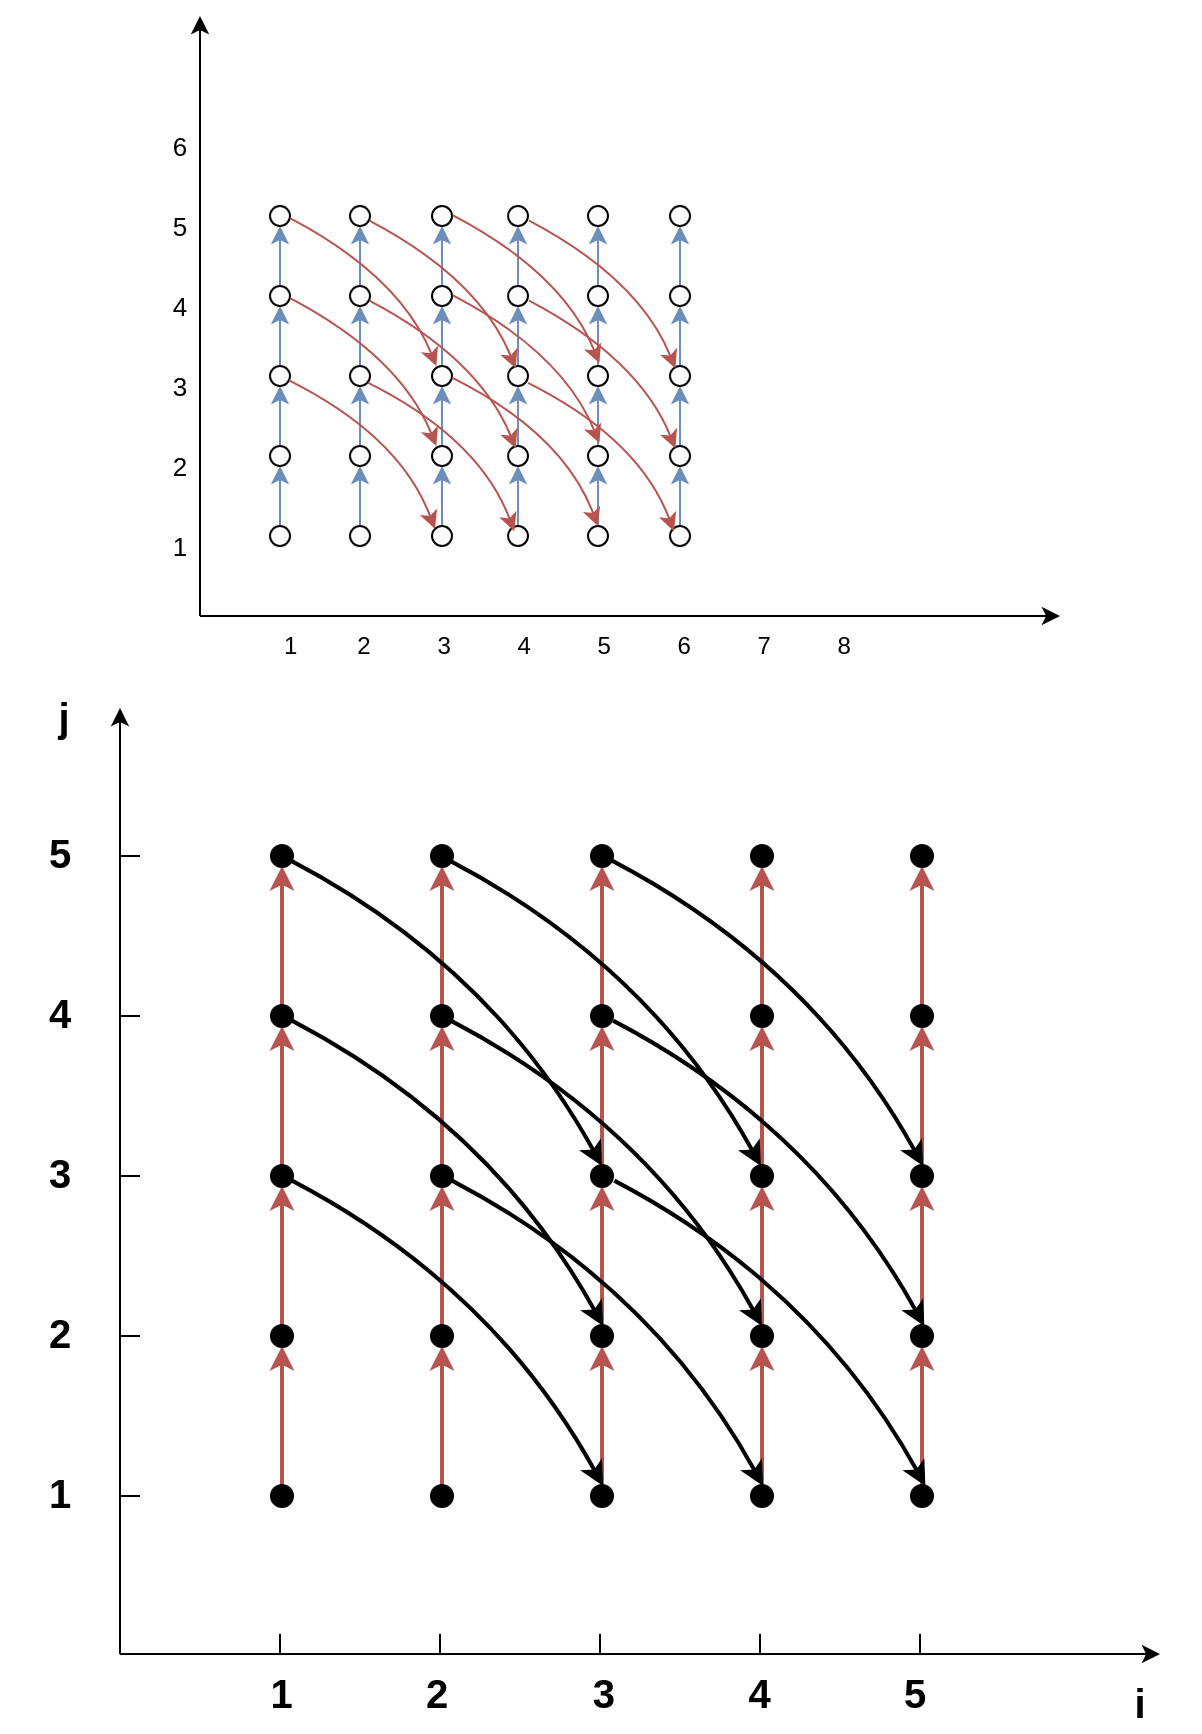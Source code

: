 <mxfile version="20.4.0" type="github">
  <diagram id="1EfTe6vMNu9yi9bhlWQg" name="Page-1">
    <mxGraphModel dx="1300" dy="291" grid="1" gridSize="10" guides="1" tooltips="1" connect="1" arrows="1" fold="1" page="1" pageScale="1" pageWidth="850" pageHeight="1100" math="0" shadow="0">
      <root>
        <mxCell id="0" />
        <mxCell id="1" parent="0" />
        <mxCell id="rq-qiGX2FJayqIBKI3bo-3" value="" style="endArrow=classic;html=1;rounded=0;" edge="1" parent="1">
          <mxGeometry width="50" height="50" relative="1" as="geometry">
            <mxPoint x="40" y="400" as="sourcePoint" />
            <mxPoint x="470" y="400" as="targetPoint" />
          </mxGeometry>
        </mxCell>
        <mxCell id="rq-qiGX2FJayqIBKI3bo-4" value="" style="endArrow=classic;html=1;rounded=0;" edge="1" parent="1">
          <mxGeometry width="50" height="50" relative="1" as="geometry">
            <mxPoint x="40" y="400" as="sourcePoint" />
            <mxPoint x="40" y="100" as="targetPoint" />
          </mxGeometry>
        </mxCell>
        <mxCell id="rq-qiGX2FJayqIBKI3bo-5" value="1&amp;nbsp; &amp;nbsp; &amp;nbsp; &amp;nbsp; &amp;nbsp;2&amp;nbsp; &amp;nbsp; &amp;nbsp; &amp;nbsp; &amp;nbsp; 3&amp;nbsp; &amp;nbsp; &amp;nbsp; &amp;nbsp; &amp;nbsp; 4&amp;nbsp; &amp;nbsp; &amp;nbsp; &amp;nbsp; &amp;nbsp; 5&amp;nbsp; &amp;nbsp; &amp;nbsp; &amp;nbsp; &amp;nbsp; 6&amp;nbsp; &amp;nbsp; &amp;nbsp; &amp;nbsp; &amp;nbsp; 7&amp;nbsp; &amp;nbsp; &amp;nbsp; &amp;nbsp; &amp;nbsp; 8" style="text;html=1;strokeColor=none;fillColor=none;align=left;verticalAlign=middle;whiteSpace=wrap;rounded=0;" vertex="1" parent="1">
          <mxGeometry x="80" y="400" width="370" height="30" as="geometry" />
        </mxCell>
        <mxCell id="rq-qiGX2FJayqIBKI3bo-7" value="1" style="text;html=1;strokeColor=none;fillColor=none;align=center;verticalAlign=middle;whiteSpace=wrap;rounded=0;fontSize=13;" vertex="1" parent="1">
          <mxGeometry y="350" width="60" height="30" as="geometry" />
        </mxCell>
        <mxCell id="rq-qiGX2FJayqIBKI3bo-8" value="2&lt;span style=&quot;color: rgba(0, 0, 0, 0); font-family: monospace; font-size: 0px; text-align: start;&quot;&gt;%3CmxGraphModel%3E%3Croot%3E%3CmxCell%20id%3D%220%22%2F%3E%3CmxCell%20id%3D%221%22%20parent%3D%220%22%2F%3E%3CmxCell%20id%3D%222%22%20value%3D%221%22%20style%3D%22text%3Bhtml%3D1%3BstrokeColor%3Dnone%3BfillColor%3Dnone%3Balign%3Dcenter%3BverticalAlign%3Dmiddle%3BwhiteSpace%3Dwrap%3Brounded%3D0%3BfontSize%3D13%3B%22%20vertex%3D%221%22%20parent%3D%221%22%3E%3CmxGeometry%20y%3D%22350%22%20width%3D%2260%22%20height%3D%2230%22%20as%3D%22geometry%22%2F%3E%3C%2FmxCell%3E%3C%2Froot%3E%3C%2FmxGraphModel%3E&lt;/span&gt;&lt;span style=&quot;color: rgba(0, 0, 0, 0); font-family: monospace; font-size: 0px; text-align: start;&quot;&gt;%3CmxGraphModel%3E%3Croot%3E%3CmxCell%20id%3D%220%22%2F%3E%3CmxCell%20id%3D%221%22%20parent%3D%220%22%2F%3E%3CmxCell%20id%3D%222%22%20value%3D%221%22%20style%3D%22text%3Bhtml%3D1%3BstrokeColor%3Dnone%3BfillColor%3Dnone%3Balign%3Dcenter%3BverticalAlign%3Dmiddle%3BwhiteSpace%3Dwrap%3Brounded%3D0%3BfontSize%3D13%3B%22%20vertex%3D%221%22%20parent%3D%221%22%3E%3CmxGeometry%20y%3D%22350%22%20width%3D%2260%22%20height%3D%2230%22%20as%3D%22geometry%22%2F%3E%3C%2FmxCell%3E%3C%2Froot%3E%3C%2FmxGraphModel%3E&lt;/span&gt;" style="text;html=1;strokeColor=none;fillColor=none;align=center;verticalAlign=middle;whiteSpace=wrap;rounded=0;fontSize=13;" vertex="1" parent="1">
          <mxGeometry y="310" width="60" height="30" as="geometry" />
        </mxCell>
        <mxCell id="rq-qiGX2FJayqIBKI3bo-9" value="3" style="text;html=1;strokeColor=none;fillColor=none;align=center;verticalAlign=middle;whiteSpace=wrap;rounded=0;fontSize=13;" vertex="1" parent="1">
          <mxGeometry y="270" width="60" height="30" as="geometry" />
        </mxCell>
        <mxCell id="rq-qiGX2FJayqIBKI3bo-10" value="4" style="text;html=1;strokeColor=none;fillColor=none;align=center;verticalAlign=middle;whiteSpace=wrap;rounded=0;fontSize=13;" vertex="1" parent="1">
          <mxGeometry y="230" width="60" height="30" as="geometry" />
        </mxCell>
        <mxCell id="rq-qiGX2FJayqIBKI3bo-11" value="5" style="text;html=1;strokeColor=none;fillColor=none;align=center;verticalAlign=middle;whiteSpace=wrap;rounded=0;fontSize=13;" vertex="1" parent="1">
          <mxGeometry y="190" width="60" height="30" as="geometry" />
        </mxCell>
        <mxCell id="rq-qiGX2FJayqIBKI3bo-13" value="6" style="text;html=1;strokeColor=none;fillColor=none;align=center;verticalAlign=middle;whiteSpace=wrap;rounded=0;fontSize=13;" vertex="1" parent="1">
          <mxGeometry y="150" width="60" height="30" as="geometry" />
        </mxCell>
        <mxCell id="rq-qiGX2FJayqIBKI3bo-68" style="edgeStyle=orthogonalEdgeStyle;curved=1;rounded=0;orthogonalLoop=1;jettySize=auto;html=1;entryX=0.5;entryY=1;entryDx=0;entryDy=0;fontSize=13;fillColor=#dae8fc;strokeColor=#6c8ebf;" edge="1" parent="1" source="rq-qiGX2FJayqIBKI3bo-14" target="rq-qiGX2FJayqIBKI3bo-18">
          <mxGeometry relative="1" as="geometry" />
        </mxCell>
        <mxCell id="rq-qiGX2FJayqIBKI3bo-14" value="" style="ellipse;whiteSpace=wrap;html=1;aspect=fixed;fontSize=13;" vertex="1" parent="1">
          <mxGeometry x="75" y="355" width="10" height="10" as="geometry" />
        </mxCell>
        <mxCell id="rq-qiGX2FJayqIBKI3bo-70" style="edgeStyle=orthogonalEdgeStyle;curved=1;rounded=0;orthogonalLoop=1;jettySize=auto;html=1;entryX=0.5;entryY=1;entryDx=0;entryDy=0;fontSize=13;fillColor=#dae8fc;strokeColor=#6c8ebf;" edge="1" parent="1" source="rq-qiGX2FJayqIBKI3bo-15" target="rq-qiGX2FJayqIBKI3bo-19">
          <mxGeometry relative="1" as="geometry" />
        </mxCell>
        <mxCell id="rq-qiGX2FJayqIBKI3bo-15" value="" style="ellipse;whiteSpace=wrap;html=1;aspect=fixed;fontSize=13;" vertex="1" parent="1">
          <mxGeometry x="115" y="355" width="10" height="10" as="geometry" />
        </mxCell>
        <mxCell id="rq-qiGX2FJayqIBKI3bo-73" style="edgeStyle=orthogonalEdgeStyle;curved=1;rounded=0;orthogonalLoop=1;jettySize=auto;html=1;entryX=0.5;entryY=1;entryDx=0;entryDy=0;fontSize=13;fillColor=#dae8fc;strokeColor=#6c8ebf;" edge="1" parent="1" source="rq-qiGX2FJayqIBKI3bo-16" target="rq-qiGX2FJayqIBKI3bo-20">
          <mxGeometry relative="1" as="geometry" />
        </mxCell>
        <mxCell id="rq-qiGX2FJayqIBKI3bo-16" value="" style="ellipse;whiteSpace=wrap;html=1;aspect=fixed;fontSize=13;" vertex="1" parent="1">
          <mxGeometry x="156" y="355" width="10" height="10" as="geometry" />
        </mxCell>
        <mxCell id="rq-qiGX2FJayqIBKI3bo-72" style="edgeStyle=orthogonalEdgeStyle;curved=1;rounded=0;orthogonalLoop=1;jettySize=auto;html=1;entryX=0.5;entryY=1;entryDx=0;entryDy=0;fontSize=13;fillColor=#dae8fc;strokeColor=#6c8ebf;" edge="1" parent="1" source="rq-qiGX2FJayqIBKI3bo-18" target="rq-qiGX2FJayqIBKI3bo-22">
          <mxGeometry relative="1" as="geometry" />
        </mxCell>
        <mxCell id="rq-qiGX2FJayqIBKI3bo-18" value="" style="ellipse;whiteSpace=wrap;html=1;aspect=fixed;fontSize=13;" vertex="1" parent="1">
          <mxGeometry x="75" y="315" width="10" height="10" as="geometry" />
        </mxCell>
        <mxCell id="rq-qiGX2FJayqIBKI3bo-71" style="edgeStyle=orthogonalEdgeStyle;curved=1;rounded=0;orthogonalLoop=1;jettySize=auto;html=1;entryX=0.5;entryY=1;entryDx=0;entryDy=0;fontSize=13;fillColor=#dae8fc;strokeColor=#6c8ebf;" edge="1" parent="1" source="rq-qiGX2FJayqIBKI3bo-19" target="rq-qiGX2FJayqIBKI3bo-23">
          <mxGeometry relative="1" as="geometry" />
        </mxCell>
        <mxCell id="rq-qiGX2FJayqIBKI3bo-19" value="" style="ellipse;whiteSpace=wrap;html=1;aspect=fixed;fontSize=13;" vertex="1" parent="1">
          <mxGeometry x="115" y="315" width="10" height="10" as="geometry" />
        </mxCell>
        <mxCell id="rq-qiGX2FJayqIBKI3bo-74" style="edgeStyle=orthogonalEdgeStyle;curved=1;rounded=0;orthogonalLoop=1;jettySize=auto;html=1;entryX=0.5;entryY=1;entryDx=0;entryDy=0;fontSize=13;fillColor=#dae8fc;strokeColor=#6c8ebf;" edge="1" parent="1" source="rq-qiGX2FJayqIBKI3bo-20" target="rq-qiGX2FJayqIBKI3bo-24">
          <mxGeometry relative="1" as="geometry" />
        </mxCell>
        <mxCell id="rq-qiGX2FJayqIBKI3bo-20" value="" style="ellipse;whiteSpace=wrap;html=1;aspect=fixed;fontSize=13;" vertex="1" parent="1">
          <mxGeometry x="156" y="315" width="10" height="10" as="geometry" />
        </mxCell>
        <mxCell id="rq-qiGX2FJayqIBKI3bo-77" style="edgeStyle=orthogonalEdgeStyle;curved=1;rounded=0;orthogonalLoop=1;jettySize=auto;html=1;entryX=0.5;entryY=1;entryDx=0;entryDy=0;fontSize=13;fillColor=#dae8fc;strokeColor=#6c8ebf;" edge="1" parent="1" source="rq-qiGX2FJayqIBKI3bo-22" target="rq-qiGX2FJayqIBKI3bo-26">
          <mxGeometry relative="1" as="geometry" />
        </mxCell>
        <mxCell id="rq-qiGX2FJayqIBKI3bo-22" value="" style="ellipse;whiteSpace=wrap;html=1;aspect=fixed;fontSize=13;" vertex="1" parent="1">
          <mxGeometry x="75" y="275" width="10" height="10" as="geometry" />
        </mxCell>
        <mxCell id="rq-qiGX2FJayqIBKI3bo-76" style="edgeStyle=orthogonalEdgeStyle;curved=1;rounded=0;orthogonalLoop=1;jettySize=auto;html=1;entryX=0.5;entryY=1;entryDx=0;entryDy=0;fontSize=13;fillColor=#dae8fc;strokeColor=#6c8ebf;" edge="1" parent="1" source="rq-qiGX2FJayqIBKI3bo-23" target="rq-qiGX2FJayqIBKI3bo-27">
          <mxGeometry relative="1" as="geometry" />
        </mxCell>
        <mxCell id="rq-qiGX2FJayqIBKI3bo-23" value="" style="ellipse;whiteSpace=wrap;html=1;aspect=fixed;fontSize=13;" vertex="1" parent="1">
          <mxGeometry x="115" y="275" width="10" height="10" as="geometry" />
        </mxCell>
        <mxCell id="rq-qiGX2FJayqIBKI3bo-75" style="edgeStyle=orthogonalEdgeStyle;curved=1;rounded=0;orthogonalLoop=1;jettySize=auto;html=1;entryX=0.5;entryY=1;entryDx=0;entryDy=0;fontSize=13;fillColor=#dae8fc;strokeColor=#6c8ebf;" edge="1" parent="1" source="rq-qiGX2FJayqIBKI3bo-24" target="rq-qiGX2FJayqIBKI3bo-28">
          <mxGeometry relative="1" as="geometry" />
        </mxCell>
        <mxCell id="rq-qiGX2FJayqIBKI3bo-24" value="" style="ellipse;whiteSpace=wrap;html=1;aspect=fixed;fontSize=13;" vertex="1" parent="1">
          <mxGeometry x="156" y="275" width="10" height="10" as="geometry" />
        </mxCell>
        <mxCell id="rq-qiGX2FJayqIBKI3bo-78" style="edgeStyle=orthogonalEdgeStyle;curved=1;rounded=0;orthogonalLoop=1;jettySize=auto;html=1;entryX=0.5;entryY=1;entryDx=0;entryDy=0;fontSize=13;fillColor=#dae8fc;strokeColor=#6c8ebf;" edge="1" parent="1" source="rq-qiGX2FJayqIBKI3bo-26" target="rq-qiGX2FJayqIBKI3bo-39">
          <mxGeometry relative="1" as="geometry" />
        </mxCell>
        <mxCell id="rq-qiGX2FJayqIBKI3bo-26" value="" style="ellipse;whiteSpace=wrap;html=1;aspect=fixed;fontSize=13;" vertex="1" parent="1">
          <mxGeometry x="75" y="235" width="10" height="10" as="geometry" />
        </mxCell>
        <mxCell id="rq-qiGX2FJayqIBKI3bo-80" style="edgeStyle=orthogonalEdgeStyle;curved=1;rounded=0;orthogonalLoop=1;jettySize=auto;html=1;entryX=0.5;entryY=1;entryDx=0;entryDy=0;fontSize=13;fillColor=#dae8fc;strokeColor=#6c8ebf;" edge="1" parent="1" source="rq-qiGX2FJayqIBKI3bo-27" target="rq-qiGX2FJayqIBKI3bo-40">
          <mxGeometry relative="1" as="geometry" />
        </mxCell>
        <mxCell id="rq-qiGX2FJayqIBKI3bo-27" value="" style="ellipse;whiteSpace=wrap;html=1;aspect=fixed;fontSize=13;" vertex="1" parent="1">
          <mxGeometry x="115" y="235" width="10" height="10" as="geometry" />
        </mxCell>
        <mxCell id="rq-qiGX2FJayqIBKI3bo-81" style="edgeStyle=orthogonalEdgeStyle;curved=1;rounded=0;orthogonalLoop=1;jettySize=auto;html=1;entryX=0.5;entryY=1;entryDx=0;entryDy=0;fontSize=13;fillColor=#dae8fc;strokeColor=#6c8ebf;" edge="1" parent="1" source="rq-qiGX2FJayqIBKI3bo-28" target="rq-qiGX2FJayqIBKI3bo-41">
          <mxGeometry relative="1" as="geometry" />
        </mxCell>
        <mxCell id="rq-qiGX2FJayqIBKI3bo-28" value="" style="ellipse;whiteSpace=wrap;html=1;aspect=fixed;fontSize=13;" vertex="1" parent="1">
          <mxGeometry x="156" y="235" width="10" height="10" as="geometry" />
        </mxCell>
        <mxCell id="rq-qiGX2FJayqIBKI3bo-39" value="" style="ellipse;whiteSpace=wrap;html=1;aspect=fixed;fontSize=13;" vertex="1" parent="1">
          <mxGeometry x="75" y="195" width="10" height="10" as="geometry" />
        </mxCell>
        <mxCell id="rq-qiGX2FJayqIBKI3bo-40" value="" style="ellipse;whiteSpace=wrap;html=1;aspect=fixed;fontSize=13;" vertex="1" parent="1">
          <mxGeometry x="115" y="195" width="10" height="10" as="geometry" />
        </mxCell>
        <mxCell id="rq-qiGX2FJayqIBKI3bo-41" value="" style="ellipse;whiteSpace=wrap;html=1;aspect=fixed;fontSize=13;" vertex="1" parent="1">
          <mxGeometry x="156" y="195" width="10" height="10" as="geometry" />
        </mxCell>
        <mxCell id="rq-qiGX2FJayqIBKI3bo-64" value="" style="curved=1;endArrow=classic;html=1;rounded=0;fontSize=13;entryX=0;entryY=0;entryDx=0;entryDy=0;fillColor=#f8cecc;strokeColor=#b85450;" edge="1" parent="1" source="rq-qiGX2FJayqIBKI3bo-22" target="rq-qiGX2FJayqIBKI3bo-16">
          <mxGeometry width="50" height="50" relative="1" as="geometry">
            <mxPoint x="85" y="330" as="sourcePoint" />
            <mxPoint x="155.711" y="280" as="targetPoint" />
            <Array as="points">
              <mxPoint x="140" y="310" />
            </Array>
          </mxGeometry>
        </mxCell>
        <mxCell id="rq-qiGX2FJayqIBKI3bo-82" style="edgeStyle=orthogonalEdgeStyle;curved=1;rounded=0;orthogonalLoop=1;jettySize=auto;html=1;entryX=0.5;entryY=1;entryDx=0;entryDy=0;fontSize=13;fillColor=#dae8fc;strokeColor=#6c8ebf;" edge="1" parent="1" source="rq-qiGX2FJayqIBKI3bo-83" target="rq-qiGX2FJayqIBKI3bo-89">
          <mxGeometry relative="1" as="geometry" />
        </mxCell>
        <mxCell id="rq-qiGX2FJayqIBKI3bo-83" value="" style="ellipse;whiteSpace=wrap;html=1;aspect=fixed;fontSize=13;" vertex="1" parent="1">
          <mxGeometry x="194" y="355" width="10" height="10" as="geometry" />
        </mxCell>
        <mxCell id="rq-qiGX2FJayqIBKI3bo-84" style="edgeStyle=orthogonalEdgeStyle;curved=1;rounded=0;orthogonalLoop=1;jettySize=auto;html=1;entryX=0.5;entryY=1;entryDx=0;entryDy=0;fontSize=13;fillColor=#dae8fc;strokeColor=#6c8ebf;" edge="1" parent="1" source="rq-qiGX2FJayqIBKI3bo-85" target="rq-qiGX2FJayqIBKI3bo-91">
          <mxGeometry relative="1" as="geometry" />
        </mxCell>
        <mxCell id="rq-qiGX2FJayqIBKI3bo-85" value="" style="ellipse;whiteSpace=wrap;html=1;aspect=fixed;fontSize=13;" vertex="1" parent="1">
          <mxGeometry x="234" y="355" width="10" height="10" as="geometry" />
        </mxCell>
        <mxCell id="rq-qiGX2FJayqIBKI3bo-86" style="edgeStyle=orthogonalEdgeStyle;curved=1;rounded=0;orthogonalLoop=1;jettySize=auto;html=1;entryX=0.5;entryY=1;entryDx=0;entryDy=0;fontSize=13;fillColor=#dae8fc;strokeColor=#6c8ebf;" edge="1" parent="1" source="rq-qiGX2FJayqIBKI3bo-87" target="rq-qiGX2FJayqIBKI3bo-93">
          <mxGeometry relative="1" as="geometry" />
        </mxCell>
        <mxCell id="rq-qiGX2FJayqIBKI3bo-87" value="" style="ellipse;whiteSpace=wrap;html=1;aspect=fixed;fontSize=13;" vertex="1" parent="1">
          <mxGeometry x="275" y="355" width="10" height="10" as="geometry" />
        </mxCell>
        <mxCell id="rq-qiGX2FJayqIBKI3bo-88" style="edgeStyle=orthogonalEdgeStyle;curved=1;rounded=0;orthogonalLoop=1;jettySize=auto;html=1;entryX=0.5;entryY=1;entryDx=0;entryDy=0;fontSize=13;fillColor=#dae8fc;strokeColor=#6c8ebf;" edge="1" parent="1" source="rq-qiGX2FJayqIBKI3bo-89" target="rq-qiGX2FJayqIBKI3bo-95">
          <mxGeometry relative="1" as="geometry" />
        </mxCell>
        <mxCell id="rq-qiGX2FJayqIBKI3bo-89" value="" style="ellipse;whiteSpace=wrap;html=1;aspect=fixed;fontSize=13;" vertex="1" parent="1">
          <mxGeometry x="194" y="315" width="10" height="10" as="geometry" />
        </mxCell>
        <mxCell id="rq-qiGX2FJayqIBKI3bo-90" style="edgeStyle=orthogonalEdgeStyle;curved=1;rounded=0;orthogonalLoop=1;jettySize=auto;html=1;entryX=0.5;entryY=1;entryDx=0;entryDy=0;fontSize=13;fillColor=#dae8fc;strokeColor=#6c8ebf;" edge="1" parent="1" source="rq-qiGX2FJayqIBKI3bo-91" target="rq-qiGX2FJayqIBKI3bo-97">
          <mxGeometry relative="1" as="geometry" />
        </mxCell>
        <mxCell id="rq-qiGX2FJayqIBKI3bo-91" value="" style="ellipse;whiteSpace=wrap;html=1;aspect=fixed;fontSize=13;" vertex="1" parent="1">
          <mxGeometry x="234" y="315" width="10" height="10" as="geometry" />
        </mxCell>
        <mxCell id="rq-qiGX2FJayqIBKI3bo-92" style="edgeStyle=orthogonalEdgeStyle;curved=1;rounded=0;orthogonalLoop=1;jettySize=auto;html=1;entryX=0.5;entryY=1;entryDx=0;entryDy=0;fontSize=13;fillColor=#dae8fc;strokeColor=#6c8ebf;" edge="1" parent="1" source="rq-qiGX2FJayqIBKI3bo-93" target="rq-qiGX2FJayqIBKI3bo-99">
          <mxGeometry relative="1" as="geometry" />
        </mxCell>
        <mxCell id="rq-qiGX2FJayqIBKI3bo-93" value="" style="ellipse;whiteSpace=wrap;html=1;aspect=fixed;fontSize=13;" vertex="1" parent="1">
          <mxGeometry x="275" y="315" width="10" height="10" as="geometry" />
        </mxCell>
        <mxCell id="rq-qiGX2FJayqIBKI3bo-94" style="edgeStyle=orthogonalEdgeStyle;curved=1;rounded=0;orthogonalLoop=1;jettySize=auto;html=1;entryX=0.5;entryY=1;entryDx=0;entryDy=0;fontSize=13;fillColor=#dae8fc;strokeColor=#6c8ebf;" edge="1" parent="1" source="rq-qiGX2FJayqIBKI3bo-95" target="rq-qiGX2FJayqIBKI3bo-101">
          <mxGeometry relative="1" as="geometry" />
        </mxCell>
        <mxCell id="rq-qiGX2FJayqIBKI3bo-95" value="" style="ellipse;whiteSpace=wrap;html=1;aspect=fixed;fontSize=13;" vertex="1" parent="1">
          <mxGeometry x="194" y="275" width="10" height="10" as="geometry" />
        </mxCell>
        <mxCell id="rq-qiGX2FJayqIBKI3bo-96" style="edgeStyle=orthogonalEdgeStyle;curved=1;rounded=0;orthogonalLoop=1;jettySize=auto;html=1;entryX=0.5;entryY=1;entryDx=0;entryDy=0;fontSize=13;fillColor=#dae8fc;strokeColor=#6c8ebf;" edge="1" parent="1" source="rq-qiGX2FJayqIBKI3bo-97" target="rq-qiGX2FJayqIBKI3bo-103">
          <mxGeometry relative="1" as="geometry" />
        </mxCell>
        <mxCell id="rq-qiGX2FJayqIBKI3bo-97" value="" style="ellipse;whiteSpace=wrap;html=1;aspect=fixed;fontSize=13;" vertex="1" parent="1">
          <mxGeometry x="234" y="275" width="10" height="10" as="geometry" />
        </mxCell>
        <mxCell id="rq-qiGX2FJayqIBKI3bo-98" style="edgeStyle=orthogonalEdgeStyle;curved=1;rounded=0;orthogonalLoop=1;jettySize=auto;html=1;entryX=0.5;entryY=1;entryDx=0;entryDy=0;fontSize=13;fillColor=#dae8fc;strokeColor=#6c8ebf;" edge="1" parent="1" source="rq-qiGX2FJayqIBKI3bo-99" target="rq-qiGX2FJayqIBKI3bo-105">
          <mxGeometry relative="1" as="geometry" />
        </mxCell>
        <mxCell id="rq-qiGX2FJayqIBKI3bo-99" value="" style="ellipse;whiteSpace=wrap;html=1;aspect=fixed;fontSize=13;" vertex="1" parent="1">
          <mxGeometry x="275" y="275" width="10" height="10" as="geometry" />
        </mxCell>
        <mxCell id="rq-qiGX2FJayqIBKI3bo-100" style="edgeStyle=orthogonalEdgeStyle;curved=1;rounded=0;orthogonalLoop=1;jettySize=auto;html=1;entryX=0.5;entryY=1;entryDx=0;entryDy=0;fontSize=13;fillColor=#dae8fc;strokeColor=#6c8ebf;" edge="1" parent="1" source="rq-qiGX2FJayqIBKI3bo-101" target="rq-qiGX2FJayqIBKI3bo-106">
          <mxGeometry relative="1" as="geometry" />
        </mxCell>
        <mxCell id="rq-qiGX2FJayqIBKI3bo-101" value="" style="ellipse;whiteSpace=wrap;html=1;aspect=fixed;fontSize=13;" vertex="1" parent="1">
          <mxGeometry x="194" y="235" width="10" height="10" as="geometry" />
        </mxCell>
        <mxCell id="rq-qiGX2FJayqIBKI3bo-102" style="edgeStyle=orthogonalEdgeStyle;curved=1;rounded=0;orthogonalLoop=1;jettySize=auto;html=1;entryX=0.5;entryY=1;entryDx=0;entryDy=0;fontSize=13;fillColor=#dae8fc;strokeColor=#6c8ebf;" edge="1" parent="1" source="rq-qiGX2FJayqIBKI3bo-103" target="rq-qiGX2FJayqIBKI3bo-107">
          <mxGeometry relative="1" as="geometry" />
        </mxCell>
        <mxCell id="rq-qiGX2FJayqIBKI3bo-103" value="" style="ellipse;whiteSpace=wrap;html=1;aspect=fixed;fontSize=13;" vertex="1" parent="1">
          <mxGeometry x="234" y="235" width="10" height="10" as="geometry" />
        </mxCell>
        <mxCell id="rq-qiGX2FJayqIBKI3bo-104" style="edgeStyle=orthogonalEdgeStyle;curved=1;rounded=0;orthogonalLoop=1;jettySize=auto;html=1;entryX=0.5;entryY=1;entryDx=0;entryDy=0;fontSize=13;fillColor=#dae8fc;strokeColor=#6c8ebf;" edge="1" parent="1" source="rq-qiGX2FJayqIBKI3bo-105" target="rq-qiGX2FJayqIBKI3bo-108">
          <mxGeometry relative="1" as="geometry" />
        </mxCell>
        <mxCell id="rq-qiGX2FJayqIBKI3bo-105" value="" style="ellipse;whiteSpace=wrap;html=1;aspect=fixed;fontSize=13;" vertex="1" parent="1">
          <mxGeometry x="275" y="235" width="10" height="10" as="geometry" />
        </mxCell>
        <mxCell id="rq-qiGX2FJayqIBKI3bo-106" value="" style="ellipse;whiteSpace=wrap;html=1;aspect=fixed;fontSize=13;" vertex="1" parent="1">
          <mxGeometry x="194" y="195" width="10" height="10" as="geometry" />
        </mxCell>
        <mxCell id="rq-qiGX2FJayqIBKI3bo-107" value="" style="ellipse;whiteSpace=wrap;html=1;aspect=fixed;fontSize=13;" vertex="1" parent="1">
          <mxGeometry x="234" y="195" width="10" height="10" as="geometry" />
        </mxCell>
        <mxCell id="rq-qiGX2FJayqIBKI3bo-108" value="" style="ellipse;whiteSpace=wrap;html=1;aspect=fixed;fontSize=13;" vertex="1" parent="1">
          <mxGeometry x="275" y="195" width="10" height="10" as="geometry" />
        </mxCell>
        <mxCell id="rq-qiGX2FJayqIBKI3bo-113" value="" style="curved=1;endArrow=classic;html=1;rounded=0;fontSize=13;entryX=0;entryY=0;entryDx=0;entryDy=0;fillColor=#f8cecc;strokeColor=#b85450;" edge="1" parent="1">
          <mxGeometry width="50" height="50" relative="1" as="geometry">
            <mxPoint x="84.997" y="241.112" as="sourcePoint" />
            <mxPoint x="158.174" y="315.004" as="targetPoint" />
            <Array as="points">
              <mxPoint x="140" y="270" />
            </Array>
          </mxGeometry>
        </mxCell>
        <mxCell id="rq-qiGX2FJayqIBKI3bo-114" value="" style="curved=1;endArrow=classic;html=1;rounded=0;fontSize=13;entryX=0;entryY=0;entryDx=0;entryDy=0;fillColor=#f8cecc;strokeColor=#b85450;" edge="1" parent="1">
          <mxGeometry width="50" height="50" relative="1" as="geometry">
            <mxPoint x="84.997" y="201.112" as="sourcePoint" />
            <mxPoint x="158.174" y="275.004" as="targetPoint" />
            <Array as="points">
              <mxPoint x="140" y="230" />
            </Array>
          </mxGeometry>
        </mxCell>
        <mxCell id="rq-qiGX2FJayqIBKI3bo-125" value="" style="curved=1;endArrow=classic;html=1;rounded=0;fontSize=13;entryX=0;entryY=0;entryDx=0;entryDy=0;fillColor=#f8cecc;strokeColor=#b85450;" edge="1" parent="1">
          <mxGeometry width="50" height="50" relative="1" as="geometry">
            <mxPoint x="124.152" y="283.446" as="sourcePoint" />
            <mxPoint x="197.144" y="357.674" as="targetPoint" />
            <Array as="points">
              <mxPoint x="179.68" y="311.21" />
            </Array>
          </mxGeometry>
        </mxCell>
        <mxCell id="rq-qiGX2FJayqIBKI3bo-126" value="" style="curved=1;endArrow=classic;html=1;rounded=0;fontSize=13;entryX=0;entryY=0;entryDx=0;entryDy=0;fillColor=#f8cecc;strokeColor=#b85450;" edge="1" parent="1">
          <mxGeometry width="50" height="50" relative="1" as="geometry">
            <mxPoint x="124.677" y="242.322" as="sourcePoint" />
            <mxPoint x="197.854" y="316.214" as="targetPoint" />
            <Array as="points">
              <mxPoint x="179.68" y="271.21" />
            </Array>
          </mxGeometry>
        </mxCell>
        <mxCell id="rq-qiGX2FJayqIBKI3bo-127" value="" style="curved=1;endArrow=classic;html=1;rounded=0;fontSize=13;entryX=0;entryY=0;entryDx=0;entryDy=0;fillColor=#f8cecc;strokeColor=#b85450;" edge="1" parent="1">
          <mxGeometry width="50" height="50" relative="1" as="geometry">
            <mxPoint x="124.677" y="202.322" as="sourcePoint" />
            <mxPoint x="197.854" y="276.214" as="targetPoint" />
            <Array as="points">
              <mxPoint x="179.68" y="231.21" />
            </Array>
          </mxGeometry>
        </mxCell>
        <mxCell id="rq-qiGX2FJayqIBKI3bo-128" value="" style="curved=1;endArrow=classic;html=1;rounded=0;fontSize=13;entryX=0;entryY=0;entryDx=0;entryDy=0;fillColor=#f8cecc;strokeColor=#b85450;" edge="1" parent="1">
          <mxGeometry width="50" height="50" relative="1" as="geometry">
            <mxPoint x="166.002" y="280.776" as="sourcePoint" />
            <mxPoint x="238.994" y="355.004" as="targetPoint" />
            <Array as="points">
              <mxPoint x="221.53" y="308.54" />
            </Array>
          </mxGeometry>
        </mxCell>
        <mxCell id="rq-qiGX2FJayqIBKI3bo-129" value="" style="curved=1;endArrow=classic;html=1;rounded=0;fontSize=13;entryX=0;entryY=0;entryDx=0;entryDy=0;fillColor=#f8cecc;strokeColor=#b85450;" edge="1" parent="1">
          <mxGeometry width="50" height="50" relative="1" as="geometry">
            <mxPoint x="166.527" y="239.652" as="sourcePoint" />
            <mxPoint x="239.704" y="313.544" as="targetPoint" />
            <Array as="points">
              <mxPoint x="221.53" y="268.54" />
            </Array>
          </mxGeometry>
        </mxCell>
        <mxCell id="rq-qiGX2FJayqIBKI3bo-130" value="" style="curved=1;endArrow=classic;html=1;rounded=0;fontSize=13;entryX=0;entryY=0;entryDx=0;entryDy=0;fillColor=#f8cecc;strokeColor=#b85450;" edge="1" parent="1">
          <mxGeometry width="50" height="50" relative="1" as="geometry">
            <mxPoint x="166.527" y="199.652" as="sourcePoint" />
            <mxPoint x="239.704" y="273.544" as="targetPoint" />
            <Array as="points">
              <mxPoint x="221.53" y="228.54" />
            </Array>
          </mxGeometry>
        </mxCell>
        <mxCell id="rq-qiGX2FJayqIBKI3bo-131" value="" style="curved=1;endArrow=classic;html=1;rounded=0;fontSize=13;entryX=0;entryY=0;entryDx=0;entryDy=0;fillColor=#f8cecc;strokeColor=#b85450;" edge="1" parent="1">
          <mxGeometry width="50" height="50" relative="1" as="geometry">
            <mxPoint x="204.002" y="283.446" as="sourcePoint" />
            <mxPoint x="276.994" y="357.674" as="targetPoint" />
            <Array as="points">
              <mxPoint x="259.53" y="311.21" />
            </Array>
          </mxGeometry>
        </mxCell>
        <mxCell id="rq-qiGX2FJayqIBKI3bo-132" value="" style="curved=1;endArrow=classic;html=1;rounded=0;fontSize=13;entryX=0;entryY=0;entryDx=0;entryDy=0;fillColor=#f8cecc;strokeColor=#b85450;" edge="1" parent="1">
          <mxGeometry width="50" height="50" relative="1" as="geometry">
            <mxPoint x="204.527" y="242.322" as="sourcePoint" />
            <mxPoint x="277.704" y="316.214" as="targetPoint" />
            <Array as="points">
              <mxPoint x="259.53" y="271.21" />
            </Array>
          </mxGeometry>
        </mxCell>
        <mxCell id="rq-qiGX2FJayqIBKI3bo-133" value="" style="curved=1;endArrow=classic;html=1;rounded=0;fontSize=13;entryX=0;entryY=0;entryDx=0;entryDy=0;fillColor=#f8cecc;strokeColor=#b85450;" edge="1" parent="1">
          <mxGeometry width="50" height="50" relative="1" as="geometry">
            <mxPoint x="204.527" y="202.322" as="sourcePoint" />
            <mxPoint x="277.704" y="276.214" as="targetPoint" />
            <Array as="points">
              <mxPoint x="259.53" y="231.21" />
            </Array>
          </mxGeometry>
        </mxCell>
        <mxCell id="rq-qiGX2FJayqIBKI3bo-134" style="edgeStyle=orthogonalEdgeStyle;curved=1;rounded=0;orthogonalLoop=1;jettySize=auto;html=1;entryX=0.5;entryY=1;entryDx=0;entryDy=0;fontSize=13;fillColor=#f8cecc;strokeColor=#b85450;strokeWidth=2;" edge="1" parent="1" source="rq-qiGX2FJayqIBKI3bo-135" target="rq-qiGX2FJayqIBKI3bo-141">
          <mxGeometry relative="1" as="geometry" />
        </mxCell>
        <mxCell id="rq-qiGX2FJayqIBKI3bo-135" value="" style="ellipse;whiteSpace=wrap;html=1;aspect=fixed;fontSize=13;fillColor=#000000;strokeWidth=2;" vertex="1" parent="1">
          <mxGeometry x="76" y="835" width="10" height="10" as="geometry" />
        </mxCell>
        <mxCell id="rq-qiGX2FJayqIBKI3bo-140" style="edgeStyle=orthogonalEdgeStyle;curved=1;rounded=0;orthogonalLoop=1;jettySize=auto;html=1;entryX=0.5;entryY=1;entryDx=0;entryDy=0;fontSize=13;fillColor=#f8cecc;strokeColor=#b85450;strokeWidth=2;" edge="1" parent="1" source="rq-qiGX2FJayqIBKI3bo-141" target="rq-qiGX2FJayqIBKI3bo-147">
          <mxGeometry relative="1" as="geometry" />
        </mxCell>
        <mxCell id="rq-qiGX2FJayqIBKI3bo-141" value="" style="ellipse;whiteSpace=wrap;html=1;aspect=fixed;fontSize=13;fillColor=#000000;strokeWidth=2;" vertex="1" parent="1">
          <mxGeometry x="76" y="755" width="10" height="10" as="geometry" />
        </mxCell>
        <mxCell id="rq-qiGX2FJayqIBKI3bo-146" style="edgeStyle=orthogonalEdgeStyle;curved=1;rounded=0;orthogonalLoop=1;jettySize=auto;html=1;entryX=0.5;entryY=1;entryDx=0;entryDy=0;fontSize=13;fillColor=#f8cecc;strokeColor=#b85450;strokeWidth=2;" edge="1" parent="1" source="rq-qiGX2FJayqIBKI3bo-147" target="rq-qiGX2FJayqIBKI3bo-153">
          <mxGeometry relative="1" as="geometry" />
        </mxCell>
        <mxCell id="rq-qiGX2FJayqIBKI3bo-147" value="" style="ellipse;whiteSpace=wrap;html=1;aspect=fixed;fontSize=13;fillColor=#000000;strokeWidth=2;" vertex="1" parent="1">
          <mxGeometry x="76" y="675" width="10" height="10" as="geometry" />
        </mxCell>
        <mxCell id="rq-qiGX2FJayqIBKI3bo-152" style="edgeStyle=orthogonalEdgeStyle;curved=1;rounded=0;orthogonalLoop=1;jettySize=auto;html=1;entryX=0.5;entryY=1;entryDx=0;entryDy=0;fontSize=13;fillColor=#f8cecc;strokeColor=#b85450;strokeWidth=2;" edge="1" parent="1" source="rq-qiGX2FJayqIBKI3bo-153" target="rq-qiGX2FJayqIBKI3bo-158">
          <mxGeometry relative="1" as="geometry" />
        </mxCell>
        <mxCell id="rq-qiGX2FJayqIBKI3bo-153" value="" style="ellipse;whiteSpace=wrap;html=1;aspect=fixed;fontSize=13;fillColor=#000000;strokeWidth=2;" vertex="1" parent="1">
          <mxGeometry x="76" y="595" width="10" height="10" as="geometry" />
        </mxCell>
        <mxCell id="rq-qiGX2FJayqIBKI3bo-158" value="" style="ellipse;whiteSpace=wrap;html=1;aspect=fixed;fontSize=13;fillColor=#000000;strokeWidth=2;" vertex="1" parent="1">
          <mxGeometry x="76" y="515" width="10" height="10" as="geometry" />
        </mxCell>
        <mxCell id="rq-qiGX2FJayqIBKI3bo-209" style="edgeStyle=orthogonalEdgeStyle;curved=1;rounded=0;orthogonalLoop=1;jettySize=auto;html=1;entryX=0.5;entryY=1;entryDx=0;entryDy=0;fontSize=13;fillColor=#f8cecc;strokeColor=#b85450;strokeWidth=2;" edge="1" parent="1" source="rq-qiGX2FJayqIBKI3bo-210" target="rq-qiGX2FJayqIBKI3bo-212">
          <mxGeometry relative="1" as="geometry" />
        </mxCell>
        <mxCell id="rq-qiGX2FJayqIBKI3bo-210" value="" style="ellipse;whiteSpace=wrap;html=1;aspect=fixed;fontSize=13;fillColor=#000000;strokeWidth=2;" vertex="1" parent="1">
          <mxGeometry x="156" y="835" width="10" height="10" as="geometry" />
        </mxCell>
        <mxCell id="rq-qiGX2FJayqIBKI3bo-211" style="edgeStyle=orthogonalEdgeStyle;curved=1;rounded=0;orthogonalLoop=1;jettySize=auto;html=1;entryX=0.5;entryY=1;entryDx=0;entryDy=0;fontSize=13;fillColor=#f8cecc;strokeColor=#b85450;strokeWidth=2;" edge="1" parent="1" source="rq-qiGX2FJayqIBKI3bo-212" target="rq-qiGX2FJayqIBKI3bo-214">
          <mxGeometry relative="1" as="geometry" />
        </mxCell>
        <mxCell id="rq-qiGX2FJayqIBKI3bo-212" value="" style="ellipse;whiteSpace=wrap;html=1;aspect=fixed;fontSize=13;fillColor=#000000;strokeWidth=2;" vertex="1" parent="1">
          <mxGeometry x="156" y="755" width="10" height="10" as="geometry" />
        </mxCell>
        <mxCell id="rq-qiGX2FJayqIBKI3bo-213" style="edgeStyle=orthogonalEdgeStyle;curved=1;rounded=0;orthogonalLoop=1;jettySize=auto;html=1;entryX=0.5;entryY=1;entryDx=0;entryDy=0;fontSize=13;fillColor=#f8cecc;strokeColor=#b85450;strokeWidth=2;" edge="1" parent="1" source="rq-qiGX2FJayqIBKI3bo-214" target="rq-qiGX2FJayqIBKI3bo-216">
          <mxGeometry relative="1" as="geometry" />
        </mxCell>
        <mxCell id="rq-qiGX2FJayqIBKI3bo-214" value="" style="ellipse;whiteSpace=wrap;html=1;aspect=fixed;fontSize=13;fillColor=#000000;strokeWidth=2;" vertex="1" parent="1">
          <mxGeometry x="156" y="675" width="10" height="10" as="geometry" />
        </mxCell>
        <mxCell id="rq-qiGX2FJayqIBKI3bo-215" style="edgeStyle=orthogonalEdgeStyle;curved=1;rounded=0;orthogonalLoop=1;jettySize=auto;html=1;entryX=0.5;entryY=1;entryDx=0;entryDy=0;fontSize=13;fillColor=#f8cecc;strokeColor=#b85450;strokeWidth=2;" edge="1" parent="1" source="rq-qiGX2FJayqIBKI3bo-216" target="rq-qiGX2FJayqIBKI3bo-217">
          <mxGeometry relative="1" as="geometry" />
        </mxCell>
        <mxCell id="rq-qiGX2FJayqIBKI3bo-216" value="" style="ellipse;whiteSpace=wrap;html=1;aspect=fixed;fontSize=13;fillColor=#000000;strokeWidth=2;" vertex="1" parent="1">
          <mxGeometry x="156" y="595" width="10" height="10" as="geometry" />
        </mxCell>
        <mxCell id="rq-qiGX2FJayqIBKI3bo-217" value="" style="ellipse;whiteSpace=wrap;html=1;aspect=fixed;fontSize=13;fillColor=#000000;strokeWidth=2;" vertex="1" parent="1">
          <mxGeometry x="156" y="515" width="10" height="10" as="geometry" />
        </mxCell>
        <mxCell id="rq-qiGX2FJayqIBKI3bo-218" style="edgeStyle=orthogonalEdgeStyle;curved=1;rounded=0;orthogonalLoop=1;jettySize=auto;html=1;entryX=0.5;entryY=1;entryDx=0;entryDy=0;fontSize=13;fillColor=#f8cecc;strokeColor=#b85450;strokeWidth=2;" edge="1" parent="1" source="rq-qiGX2FJayqIBKI3bo-219" target="rq-qiGX2FJayqIBKI3bo-221">
          <mxGeometry relative="1" as="geometry" />
        </mxCell>
        <mxCell id="rq-qiGX2FJayqIBKI3bo-219" value="" style="ellipse;whiteSpace=wrap;html=1;aspect=fixed;fontSize=13;fillColor=#000000;strokeWidth=2;" vertex="1" parent="1">
          <mxGeometry x="236" y="835" width="10" height="10" as="geometry" />
        </mxCell>
        <mxCell id="rq-qiGX2FJayqIBKI3bo-220" style="edgeStyle=orthogonalEdgeStyle;curved=1;rounded=0;orthogonalLoop=1;jettySize=auto;html=1;entryX=0.5;entryY=1;entryDx=0;entryDy=0;fontSize=13;fillColor=#f8cecc;strokeColor=#b85450;strokeWidth=2;" edge="1" parent="1" source="rq-qiGX2FJayqIBKI3bo-221" target="rq-qiGX2FJayqIBKI3bo-223">
          <mxGeometry relative="1" as="geometry" />
        </mxCell>
        <mxCell id="rq-qiGX2FJayqIBKI3bo-221" value="" style="ellipse;whiteSpace=wrap;html=1;aspect=fixed;fontSize=13;fillColor=#000000;strokeWidth=2;" vertex="1" parent="1">
          <mxGeometry x="236" y="755" width="10" height="10" as="geometry" />
        </mxCell>
        <mxCell id="rq-qiGX2FJayqIBKI3bo-222" style="edgeStyle=orthogonalEdgeStyle;curved=1;rounded=0;orthogonalLoop=1;jettySize=auto;html=1;entryX=0.5;entryY=1;entryDx=0;entryDy=0;fontSize=13;fillColor=#f8cecc;strokeColor=#b85450;strokeWidth=2;" edge="1" parent="1" source="rq-qiGX2FJayqIBKI3bo-223" target="rq-qiGX2FJayqIBKI3bo-225">
          <mxGeometry relative="1" as="geometry" />
        </mxCell>
        <mxCell id="rq-qiGX2FJayqIBKI3bo-223" value="" style="ellipse;whiteSpace=wrap;html=1;aspect=fixed;fontSize=13;fillColor=#000000;strokeWidth=2;" vertex="1" parent="1">
          <mxGeometry x="236" y="675" width="10" height="10" as="geometry" />
        </mxCell>
        <mxCell id="rq-qiGX2FJayqIBKI3bo-224" style="edgeStyle=orthogonalEdgeStyle;curved=1;rounded=0;orthogonalLoop=1;jettySize=auto;html=1;entryX=0.5;entryY=1;entryDx=0;entryDy=0;fontSize=13;fillColor=#f8cecc;strokeColor=#b85450;strokeWidth=2;" edge="1" parent="1" source="rq-qiGX2FJayqIBKI3bo-225" target="rq-qiGX2FJayqIBKI3bo-226">
          <mxGeometry relative="1" as="geometry" />
        </mxCell>
        <mxCell id="rq-qiGX2FJayqIBKI3bo-225" value="" style="ellipse;whiteSpace=wrap;html=1;aspect=fixed;fontSize=13;fillColor=#000000;strokeWidth=2;" vertex="1" parent="1">
          <mxGeometry x="236" y="595" width="10" height="10" as="geometry" />
        </mxCell>
        <mxCell id="rq-qiGX2FJayqIBKI3bo-226" value="" style="ellipse;whiteSpace=wrap;html=1;aspect=fixed;fontSize=13;fillColor=#000000;strokeWidth=2;" vertex="1" parent="1">
          <mxGeometry x="236" y="515" width="10" height="10" as="geometry" />
        </mxCell>
        <mxCell id="rq-qiGX2FJayqIBKI3bo-227" style="edgeStyle=orthogonalEdgeStyle;curved=1;rounded=0;orthogonalLoop=1;jettySize=auto;html=1;entryX=0.5;entryY=1;entryDx=0;entryDy=0;fontSize=13;fillColor=#f8cecc;strokeColor=#b85450;strokeWidth=2;" edge="1" parent="1" source="rq-qiGX2FJayqIBKI3bo-228" target="rq-qiGX2FJayqIBKI3bo-230">
          <mxGeometry relative="1" as="geometry" />
        </mxCell>
        <mxCell id="rq-qiGX2FJayqIBKI3bo-228" value="" style="ellipse;whiteSpace=wrap;html=1;aspect=fixed;fontSize=13;fillColor=#000000;strokeWidth=2;" vertex="1" parent="1">
          <mxGeometry x="316" y="835" width="10" height="10" as="geometry" />
        </mxCell>
        <mxCell id="rq-qiGX2FJayqIBKI3bo-229" style="edgeStyle=orthogonalEdgeStyle;curved=1;rounded=0;orthogonalLoop=1;jettySize=auto;html=1;entryX=0.5;entryY=1;entryDx=0;entryDy=0;fontSize=13;fillColor=#f8cecc;strokeColor=#b85450;strokeWidth=2;" edge="1" parent="1" source="rq-qiGX2FJayqIBKI3bo-230" target="rq-qiGX2FJayqIBKI3bo-232">
          <mxGeometry relative="1" as="geometry" />
        </mxCell>
        <mxCell id="rq-qiGX2FJayqIBKI3bo-230" value="" style="ellipse;whiteSpace=wrap;html=1;aspect=fixed;fontSize=13;fillColor=#000000;strokeWidth=2;" vertex="1" parent="1">
          <mxGeometry x="316" y="755" width="10" height="10" as="geometry" />
        </mxCell>
        <mxCell id="rq-qiGX2FJayqIBKI3bo-231" style="edgeStyle=orthogonalEdgeStyle;curved=1;rounded=0;orthogonalLoop=1;jettySize=auto;html=1;entryX=0.5;entryY=1;entryDx=0;entryDy=0;fontSize=13;fillColor=#f8cecc;strokeColor=#b85450;strokeWidth=2;" edge="1" parent="1" source="rq-qiGX2FJayqIBKI3bo-232" target="rq-qiGX2FJayqIBKI3bo-234">
          <mxGeometry relative="1" as="geometry" />
        </mxCell>
        <mxCell id="rq-qiGX2FJayqIBKI3bo-232" value="" style="ellipse;whiteSpace=wrap;html=1;aspect=fixed;fontSize=13;fillColor=#000000;strokeWidth=2;" vertex="1" parent="1">
          <mxGeometry x="316" y="675" width="10" height="10" as="geometry" />
        </mxCell>
        <mxCell id="rq-qiGX2FJayqIBKI3bo-233" style="edgeStyle=orthogonalEdgeStyle;curved=1;rounded=0;orthogonalLoop=1;jettySize=auto;html=1;entryX=0.5;entryY=1;entryDx=0;entryDy=0;fontSize=13;fillColor=#f8cecc;strokeColor=#b85450;strokeWidth=2;" edge="1" parent="1" source="rq-qiGX2FJayqIBKI3bo-234" target="rq-qiGX2FJayqIBKI3bo-235">
          <mxGeometry relative="1" as="geometry" />
        </mxCell>
        <mxCell id="rq-qiGX2FJayqIBKI3bo-234" value="" style="ellipse;whiteSpace=wrap;html=1;aspect=fixed;fontSize=13;fillColor=#000000;strokeWidth=2;" vertex="1" parent="1">
          <mxGeometry x="316" y="595" width="10" height="10" as="geometry" />
        </mxCell>
        <mxCell id="rq-qiGX2FJayqIBKI3bo-235" value="" style="ellipse;whiteSpace=wrap;html=1;aspect=fixed;fontSize=13;fillColor=#000000;strokeWidth=2;" vertex="1" parent="1">
          <mxGeometry x="316" y="515" width="10" height="10" as="geometry" />
        </mxCell>
        <mxCell id="rq-qiGX2FJayqIBKI3bo-272" style="edgeStyle=orthogonalEdgeStyle;curved=1;rounded=0;orthogonalLoop=1;jettySize=auto;html=1;entryX=0.5;entryY=1;entryDx=0;entryDy=0;fontSize=13;fillColor=#f8cecc;strokeColor=#b85450;strokeWidth=2;" edge="1" parent="1" source="rq-qiGX2FJayqIBKI3bo-273" target="rq-qiGX2FJayqIBKI3bo-275">
          <mxGeometry relative="1" as="geometry" />
        </mxCell>
        <mxCell id="rq-qiGX2FJayqIBKI3bo-273" value="" style="ellipse;whiteSpace=wrap;html=1;aspect=fixed;fontSize=13;fillColor=#000000;strokeWidth=2;" vertex="1" parent="1">
          <mxGeometry x="396" y="835" width="10" height="10" as="geometry" />
        </mxCell>
        <mxCell id="rq-qiGX2FJayqIBKI3bo-274" style="edgeStyle=orthogonalEdgeStyle;curved=1;rounded=0;orthogonalLoop=1;jettySize=auto;html=1;entryX=0.5;entryY=1;entryDx=0;entryDy=0;fontSize=13;fillColor=#f8cecc;strokeColor=#b85450;strokeWidth=2;" edge="1" parent="1" source="rq-qiGX2FJayqIBKI3bo-275" target="rq-qiGX2FJayqIBKI3bo-277">
          <mxGeometry relative="1" as="geometry" />
        </mxCell>
        <mxCell id="rq-qiGX2FJayqIBKI3bo-275" value="" style="ellipse;whiteSpace=wrap;html=1;aspect=fixed;fontSize=13;fillColor=#000000;strokeWidth=2;" vertex="1" parent="1">
          <mxGeometry x="396" y="755" width="10" height="10" as="geometry" />
        </mxCell>
        <mxCell id="rq-qiGX2FJayqIBKI3bo-276" style="edgeStyle=orthogonalEdgeStyle;curved=1;rounded=0;orthogonalLoop=1;jettySize=auto;html=1;entryX=0.5;entryY=1;entryDx=0;entryDy=0;fontSize=13;fillColor=#f8cecc;strokeColor=#b85450;strokeWidth=2;" edge="1" parent="1" source="rq-qiGX2FJayqIBKI3bo-277" target="rq-qiGX2FJayqIBKI3bo-279">
          <mxGeometry relative="1" as="geometry" />
        </mxCell>
        <mxCell id="rq-qiGX2FJayqIBKI3bo-277" value="" style="ellipse;whiteSpace=wrap;html=1;aspect=fixed;fontSize=13;fillColor=#000000;strokeWidth=2;" vertex="1" parent="1">
          <mxGeometry x="396" y="675" width="10" height="10" as="geometry" />
        </mxCell>
        <mxCell id="rq-qiGX2FJayqIBKI3bo-278" style="edgeStyle=orthogonalEdgeStyle;curved=1;rounded=0;orthogonalLoop=1;jettySize=auto;html=1;entryX=0.5;entryY=1;entryDx=0;entryDy=0;fontSize=13;fillColor=#f8cecc;strokeColor=#b85450;strokeWidth=2;" edge="1" parent="1" source="rq-qiGX2FJayqIBKI3bo-279" target="rq-qiGX2FJayqIBKI3bo-280">
          <mxGeometry relative="1" as="geometry" />
        </mxCell>
        <mxCell id="rq-qiGX2FJayqIBKI3bo-279" value="" style="ellipse;whiteSpace=wrap;html=1;aspect=fixed;fontSize=13;fillColor=#000000;strokeWidth=2;" vertex="1" parent="1">
          <mxGeometry x="396" y="595" width="10" height="10" as="geometry" />
        </mxCell>
        <mxCell id="rq-qiGX2FJayqIBKI3bo-280" value="" style="ellipse;whiteSpace=wrap;html=1;aspect=fixed;fontSize=13;fillColor=#000000;strokeWidth=2;" vertex="1" parent="1">
          <mxGeometry x="396" y="515" width="10" height="10" as="geometry" />
        </mxCell>
        <mxCell id="rq-qiGX2FJayqIBKI3bo-295" value="" style="curved=1;endArrow=classic;html=1;rounded=0;strokeColor=#000000;fontSize=13;entryX=0.5;entryY=0;entryDx=0;entryDy=0;strokeWidth=2;" edge="1" parent="1" source="rq-qiGX2FJayqIBKI3bo-158" target="rq-qiGX2FJayqIBKI3bo-223">
          <mxGeometry width="50" height="50" relative="1" as="geometry">
            <mxPoint x="86" y="570" as="sourcePoint" />
            <mxPoint x="156.711" y="520" as="targetPoint" />
            <Array as="points">
              <mxPoint x="186" y="575" />
            </Array>
          </mxGeometry>
        </mxCell>
        <mxCell id="rq-qiGX2FJayqIBKI3bo-297" value="" style="curved=1;endArrow=classic;html=1;rounded=0;strokeColor=#000000;fontSize=13;entryX=0.5;entryY=0;entryDx=0;entryDy=0;strokeWidth=2;" edge="1" parent="1">
          <mxGeometry width="50" height="50" relative="1" as="geometry">
            <mxPoint x="85.998" y="602.322" as="sourcePoint" />
            <mxPoint x="241.57" y="755.0" as="targetPoint" />
            <Array as="points">
              <mxPoint x="186.57" y="655" />
            </Array>
          </mxGeometry>
        </mxCell>
        <mxCell id="rq-qiGX2FJayqIBKI3bo-298" value="" style="curved=1;endArrow=classic;html=1;rounded=0;strokeColor=#000000;fontSize=13;entryX=0.5;entryY=0;entryDx=0;entryDy=0;strokeWidth=2;" edge="1" parent="1">
          <mxGeometry width="50" height="50" relative="1" as="geometry">
            <mxPoint x="85.998" y="682.322" as="sourcePoint" />
            <mxPoint x="241.57" y="835.0" as="targetPoint" />
            <Array as="points">
              <mxPoint x="186.57" y="735" />
            </Array>
          </mxGeometry>
        </mxCell>
        <mxCell id="rq-qiGX2FJayqIBKI3bo-299" value="" style="curved=1;endArrow=classic;html=1;rounded=0;strokeColor=#000000;fontSize=13;entryX=0.5;entryY=0;entryDx=0;entryDy=0;strokeWidth=2;" edge="1" parent="1">
          <mxGeometry width="50" height="50" relative="1" as="geometry">
            <mxPoint x="164.858" y="522.322" as="sourcePoint" />
            <mxPoint x="320.43" y="675.0" as="targetPoint" />
            <Array as="points">
              <mxPoint x="265.43" y="575" />
            </Array>
          </mxGeometry>
        </mxCell>
        <mxCell id="rq-qiGX2FJayqIBKI3bo-300" value="" style="curved=1;endArrow=classic;html=1;rounded=0;strokeColor=#000000;fontSize=13;entryX=0.5;entryY=0;entryDx=0;entryDy=0;strokeWidth=2;" edge="1" parent="1">
          <mxGeometry width="50" height="50" relative="1" as="geometry">
            <mxPoint x="165.428" y="602.322" as="sourcePoint" />
            <mxPoint x="321.0" y="755" as="targetPoint" />
            <Array as="points">
              <mxPoint x="266" y="655" />
            </Array>
          </mxGeometry>
        </mxCell>
        <mxCell id="rq-qiGX2FJayqIBKI3bo-301" value="" style="curved=1;endArrow=classic;html=1;rounded=0;strokeColor=#000000;fontSize=13;entryX=0.5;entryY=0;entryDx=0;entryDy=0;strokeWidth=2;" edge="1" parent="1">
          <mxGeometry width="50" height="50" relative="1" as="geometry">
            <mxPoint x="165.998" y="682.322" as="sourcePoint" />
            <mxPoint x="321.57" y="835" as="targetPoint" />
            <Array as="points">
              <mxPoint x="266.57" y="735" />
            </Array>
          </mxGeometry>
        </mxCell>
        <mxCell id="rq-qiGX2FJayqIBKI3bo-302" value="" style="curved=1;endArrow=classic;html=1;rounded=0;strokeColor=#000000;fontSize=13;entryX=0.5;entryY=0;entryDx=0;entryDy=0;strokeWidth=2;" edge="1" parent="1">
          <mxGeometry width="50" height="50" relative="1" as="geometry">
            <mxPoint x="245.998" y="522.322" as="sourcePoint" />
            <mxPoint x="401.57" y="675.0" as="targetPoint" />
            <Array as="points">
              <mxPoint x="346.57" y="575" />
            </Array>
          </mxGeometry>
        </mxCell>
        <mxCell id="rq-qiGX2FJayqIBKI3bo-303" value="" style="curved=1;endArrow=classic;html=1;rounded=0;strokeColor=#000000;fontSize=13;entryX=0.5;entryY=0;entryDx=0;entryDy=0;strokeWidth=2;" edge="1" parent="1">
          <mxGeometry width="50" height="50" relative="1" as="geometry">
            <mxPoint x="246.568" y="602.322" as="sourcePoint" />
            <mxPoint x="402.14" y="755" as="targetPoint" />
            <Array as="points">
              <mxPoint x="347.14" y="655" />
            </Array>
          </mxGeometry>
        </mxCell>
        <mxCell id="rq-qiGX2FJayqIBKI3bo-304" value="" style="curved=1;endArrow=classic;html=1;rounded=0;strokeColor=#000000;fontSize=13;entryX=0.5;entryY=0;entryDx=0;entryDy=0;strokeWidth=2;" edge="1" parent="1">
          <mxGeometry width="50" height="50" relative="1" as="geometry">
            <mxPoint x="247.138" y="682.322" as="sourcePoint" />
            <mxPoint x="402.71" y="835" as="targetPoint" />
            <Array as="points">
              <mxPoint x="347.71" y="735" />
            </Array>
          </mxGeometry>
        </mxCell>
        <mxCell id="rq-qiGX2FJayqIBKI3bo-305" value="" style="endArrow=classic;html=1;rounded=0;strokeColor=#000000;fontSize=13;curved=1;" edge="1" parent="1">
          <mxGeometry width="50" height="50" relative="1" as="geometry">
            <mxPoint y="919" as="sourcePoint" />
            <mxPoint y="446" as="targetPoint" />
          </mxGeometry>
        </mxCell>
        <mxCell id="rq-qiGX2FJayqIBKI3bo-306" value="" style="endArrow=classic;html=1;rounded=0;strokeColor=#000000;fontSize=13;curved=1;" edge="1" parent="1">
          <mxGeometry width="50" height="50" relative="1" as="geometry">
            <mxPoint y="919" as="sourcePoint" />
            <mxPoint x="520" y="919" as="targetPoint" />
          </mxGeometry>
        </mxCell>
        <mxCell id="rq-qiGX2FJayqIBKI3bo-307" value="&amp;nbsp; &amp;nbsp; 1&amp;nbsp; &amp;nbsp; &amp;nbsp; &amp;nbsp; &amp;nbsp; &amp;nbsp; 2&amp;nbsp; &amp;nbsp; &amp;nbsp; &amp;nbsp; &amp;nbsp; &amp;nbsp; &amp;nbsp;3&amp;nbsp; &amp;nbsp; &amp;nbsp; &amp;nbsp; &amp;nbsp; &amp;nbsp; 4&amp;nbsp; &amp;nbsp; &amp;nbsp; &amp;nbsp; &amp;nbsp; &amp;nbsp; 5" style="text;html=1;strokeColor=none;fillColor=none;align=left;verticalAlign=middle;whiteSpace=wrap;rounded=0;strokeWidth=2;fontSize=20;fontStyle=1" vertex="1" parent="1">
          <mxGeometry x="51" y="923" width="408" height="30" as="geometry" />
        </mxCell>
        <mxCell id="rq-qiGX2FJayqIBKI3bo-308" value="&lt;b&gt;i&lt;/b&gt;" style="text;html=1;strokeColor=none;fillColor=none;align=center;verticalAlign=middle;whiteSpace=wrap;rounded=0;strokeWidth=2;fontSize=20;" vertex="1" parent="1">
          <mxGeometry x="480" y="928" width="60" height="30" as="geometry" />
        </mxCell>
        <mxCell id="rq-qiGX2FJayqIBKI3bo-309" value="&lt;b&gt;1&lt;/b&gt;" style="text;html=1;strokeColor=none;fillColor=none;align=center;verticalAlign=middle;whiteSpace=wrap;rounded=0;strokeWidth=2;fontSize=20;" vertex="1" parent="1">
          <mxGeometry x="-60" y="823" width="60" height="30" as="geometry" />
        </mxCell>
        <mxCell id="rq-qiGX2FJayqIBKI3bo-310" value="&lt;b&gt;2&lt;/b&gt;" style="text;html=1;strokeColor=none;fillColor=none;align=center;verticalAlign=middle;whiteSpace=wrap;rounded=0;strokeWidth=2;fontSize=20;" vertex="1" parent="1">
          <mxGeometry x="-60" y="743" width="60" height="30" as="geometry" />
        </mxCell>
        <mxCell id="rq-qiGX2FJayqIBKI3bo-311" value="&lt;b&gt;3&lt;/b&gt;&lt;span style=&quot;color: rgba(0, 0, 0, 0); font-family: monospace; font-size: 0px; text-align: start;&quot;&gt;%3CmxGraphModel%3E%3Croot%3E%3CmxCell%20id%3D%220%22%2F%3E%3CmxCell%20id%3D%221%22%20parent%3D%220%22%2F%3E%3CmxCell%20id%3D%222%22%20value%3D%22%26lt%3Bb%26gt%3B2%26lt%3B%2Fb%26gt%3B%22%20style%3D%22text%3Bhtml%3D1%3BstrokeColor%3Dnone%3BfillColor%3Dnone%3Balign%3Dcenter%3BverticalAlign%3Dmiddle%3BwhiteSpace%3Dwrap%3Brounded%3D0%3BstrokeWidth%3D2%3BfontSize%3D20%3B%22%20vertex%3D%221%22%20parent%3D%221%22%3E%3CmxGeometry%20x%3D%22-60%22%20y%3D%22705%22%20width%3D%2260%22%20height%3D%2230%22%20as%3D%22geometry%22%2F%3E%3C%2FmxCell%3E%3C%2Froot%3E%3C%2FmxGraphModel%3E&lt;/span&gt;" style="text;html=1;strokeColor=none;fillColor=none;align=center;verticalAlign=middle;whiteSpace=wrap;rounded=0;strokeWidth=2;fontSize=20;" vertex="1" parent="1">
          <mxGeometry x="-60" y="663" width="60" height="30" as="geometry" />
        </mxCell>
        <mxCell id="rq-qiGX2FJayqIBKI3bo-312" value="&lt;b&gt;4&lt;/b&gt;&lt;span style=&quot;color: rgba(0, 0, 0, 0); font-family: monospace; font-size: 0px; text-align: start;&quot;&gt;%3CmxGraphModel%3E%3Croot%3E%3CmxCell%20id%3D%220%22%2F%3E%3CmxCell%20id%3D%221%22%20parent%3D%220%22%2F%3E%3CmxCell%20id%3D%222%22%20value%3D%22%26lt%3Bb%26gt%3B3%26lt%3B%2Fb%26gt%3B%26lt%3Bspan%20style%3D%26quot%3Bcolor%3A%20rgba(0%2C%200%2C%200%2C%200)%3B%20font-family%3A%20monospace%3B%20font-size%3A%200px%3B%20text-align%3A%20start%3B%26quot%3B%26gt%3B%253CmxGraphModel%253E%253Croot%253E%253CmxCell%2520id%253D%25220%2522%252F%253E%253CmxCell%2520id%253D%25221%2522%2520parent%253D%25220%2522%252F%253E%253CmxCell%2520id%253D%25222%2522%2520value%253D%2522%2526lt%253Bb%2526gt%253B2%2526lt%253B%252Fb%2526gt%253B%2522%2520style%253D%2522text%253Bhtml%253D1%253BstrokeColor%253Dnone%253BfillColor%253Dnone%253Balign%253Dcenter%253BverticalAlign%253Dmiddle%253BwhiteSpace%253Dwrap%253Brounded%253D0%253BstrokeWidth%253D2%253BfontSize%253D20%253B%2522%2520vertex%253D%25221%2522%2520parent%253D%25221%2522%253E%253CmxGeometry%2520x%253D%2522-60%2522%2520y%253D%2522705%2522%2520width%253D%252260%2522%2520height%253D%252230%2522%2520as%253D%2522geometry%2522%252F%253E%253C%252FmxCell%253E%253C%252Froot%253E%253C%252FmxGraphModel%253E%26lt%3B%2Fspan%26gt%3B%22%20style%3D%22text%3Bhtml%3D1%3BstrokeColor%3Dnone%3BfillColor%3Dnone%3Balign%3Dcenter%3BverticalAlign%3Dmiddle%3BwhiteSpace%3Dwrap%3Brounded%3D0%3BstrokeWidth%3D2%3BfontSize%3D20%3B%22%20vertex%3D%221%22%20parent%3D%221%22%3E%3CmxGeometry%20x%3D%22-60%22%20y%3D%22625%22%20width%3D%2260%22%20height%3D%2230%22%20as%3D%22geometry%22%2F%3E%3C%2FmxCell%3E%3C%2Froot%3E%3C%2FmxGraphModel%3E&lt;/span&gt;&lt;span style=&quot;color: rgba(0, 0, 0, 0); font-family: monospace; font-size: 0px; text-align: start;&quot;&gt;%3CmxGraphModel%3E%3Croot%3E%3CmxCell%20id%3D%220%22%2F%3E%3CmxCell%20id%3D%221%22%20parent%3D%220%22%2F%3E%3CmxCell%20id%3D%222%22%20value%3D%22%26lt%3Bb%26gt%3B3%26lt%3B%2Fb%26gt%3B%26lt%3Bspan%20style%3D%26quot%3Bcolor%3A%20rgba(0%2C%200%2C%200%2C%200)%3B%20font-family%3A%20monospace%3B%20font-size%3A%200px%3B%20text-align%3A%20start%3B%26quot%3B%26gt%3B%253CmxGraphModel%253E%253Croot%253E%253CmxCell%2520id%253D%25220%2522%252F%253E%253CmxCell%2520id%253D%25221%2522%2520parent%253D%25220%2522%252F%253E%253CmxCell%2520id%253D%25222%2522%2520value%253D%2522%2526lt%253Bb%2526gt%253B2%2526lt%253B%252Fb%2526gt%253B%2522%2520style%253D%2522text%253Bhtml%253D1%253BstrokeColor%253Dnone%253BfillColor%253Dnone%253Balign%253Dcenter%253BverticalAlign%253Dmiddle%253BwhiteSpace%253Dwrap%253Brounded%253D0%253BstrokeWidth%253D2%253BfontSize%253D20%253B%2522%2520vertex%253D%25221%2522%2520parent%253D%25221%2522%253E%253CmxGeometry%2520x%253D%2522-60%2522%2520y%253D%2522705%2522%2520width%253D%252260%2522%2520height%253D%252230%2522%2520as%253D%2522geometry%2522%252F%253E%253C%252FmxCell%253E%253C%252Froot%253E%253C%252FmxGraphModel%253E%26lt%3B%2Fspan%26gt%3B%22%20style%3D%22text%3Bhtml%3D1%3BstrokeColor%3Dnone%3BfillColor%3Dnone%3Balign%3Dcenter%3BverticalAlign%3Dmiddle%3BwhiteSpace%3Dwrap%3Brounded%3D0%3BstrokeWidth%3D2%3BfontSize%3D20%3B%22%20vertex%3D%221%22%20parent%3D%221%22%3E%3CmxGeometry%20x%3D%22-60%22%20y%3D%22625%22%20width%3D%2260%22%20height%3D%2230%22%20as%3D%22geometry%22%2F%3E%3C%2FmxCell%3E%3C%2Froot%3E%3C%2FmxGraphModel%3E&lt;/span&gt;&lt;span style=&quot;color: rgba(0, 0, 0, 0); font-family: monospace; font-size: 0px; text-align: start;&quot;&gt;%3CmxGraphModel%3E%3Croot%3E%3CmxCell%20id%3D%220%22%2F%3E%3CmxCell%20id%3D%221%22%20parent%3D%220%22%2F%3E%3CmxCell%20id%3D%222%22%20value%3D%22%26lt%3Bb%26gt%3B3%26lt%3B%2Fb%26gt%3B%26lt%3Bspan%20style%3D%26quot%3Bcolor%3A%20rgba(0%2C%200%2C%200%2C%200)%3B%20font-family%3A%20monospace%3B%20font-size%3A%200px%3B%20text-align%3A%20start%3B%26quot%3B%26gt%3B%253CmxGraphModel%253E%253Croot%253E%253CmxCell%2520id%253D%25220%2522%252F%253E%253CmxCell%2520id%253D%25221%2522%2520parent%253D%25220%2522%252F%253E%253CmxCell%2520id%253D%25222%2522%2520value%253D%2522%2526lt%253Bb%2526gt%253B2%2526lt%253B%252Fb%2526gt%253B%2522%2520style%253D%2522text%253Bhtml%253D1%253BstrokeColor%253Dnone%253BfillColor%253Dnone%253Balign%253Dcenter%253BverticalAlign%253Dmiddle%253BwhiteSpace%253Dwrap%253Brounded%253D0%253BstrokeWidth%253D2%253BfontSize%253D20%253B%2522%2520vertex%253D%25221%2522%2520parent%253D%25221%2522%253E%253CmxGeometry%2520x%253D%2522-60%2522%2520y%253D%2522705%2522%2520width%253D%252260%2522%2520height%253D%252230%2522%2520as%253D%2522geometry%2522%252F%253E%253C%252FmxCell%253E%253C%252Froot%253E%253C%252FmxGraphModel%253E%26lt%3B%2Fspan%26gt%3B%22%20style%3D%22text%3Bhtml%3D1%3BstrokeColor%3Dnone%3BfillColor%3Dnone%3Balign%3Dcenter%3BverticalAlign%3Dmiddle%3BwhiteSpace%3Dwrap%3Brounded%3D0%3BstrokeWidth%3D2%3BfontSize%3D20%3B%22%20vertex%3D%221%22%20parent%3D%221%22%3E%3CmxGeometry%20x%3D%22-60%22%20y%3D%22625%22%20width%3D%2260%22%20height%3D%2230%22%20as%3D%22geometry%22%2F%3E%3C%2FmxCell%3E%3C%2Froot%3E%3C%2FmxGraphModel%3E&lt;/span&gt;&lt;span style=&quot;color: rgba(0, 0, 0, 0); font-family: monospace; font-size: 0px; text-align: start;&quot;&gt;%3CmxGraphModel%3E%3Croot%3E%3CmxCell%20id%3D%220%22%2F%3E%3CmxCell%20id%3D%221%22%20parent%3D%220%22%2F%3E%3CmxCell%20id%3D%222%22%20value%3D%22%26lt%3Bb%26gt%3B3%26lt%3B%2Fb%26gt%3B%26lt%3Bspan%20style%3D%26quot%3Bcolor%3A%20rgba(0%2C%200%2C%200%2C%200)%3B%20font-family%3A%20monospace%3B%20font-size%3A%200px%3B%20text-align%3A%20start%3B%26quot%3B%26gt%3B%253CmxGraphModel%253E%253Croot%253E%253CmxCell%2520id%253D%25220%2522%252F%253E%253CmxCell%2520id%253D%25221%2522%2520parent%253D%25220%2522%252F%253E%253CmxCell%2520id%253D%25222%2522%2520value%253D%2522%2526lt%253Bb%2526gt%253B2%2526lt%253B%252Fb%2526gt%253B%2522%2520style%253D%2522text%253Bhtml%253D1%253BstrokeColor%253Dnone%253BfillColor%253Dnone%253Balign%253Dcenter%253BverticalAlign%253Dmiddle%253BwhiteSpace%253Dwrap%253Brounded%253D0%253BstrokeWidth%253D2%253BfontSize%253D20%253B%2522%2520vertex%253D%25221%2522%2520parent%253D%25221%2522%253E%253CmxGeometry%2520x%253D%2522-60%2522%2520y%253D%2522705%2522%2520width%253D%252260%2522%2520height%253D%252230%2522%2520as%253D%2522geometry%2522%252F%253E%253C%252FmxCell%253E%253C%252Froot%253E%253C%252FmxGraphModel%253E%26lt%3B%2Fspan%26gt%3B%22%20style%3D%22text%3Bhtml%3D1%3BstrokeColor%3Dnone%3BfillColor%3Dnone%3Balign%3Dcenter%3BverticalAlign%3Dmiddle%3BwhiteSpace%3Dwrap%3Brounded%3D0%3BstrokeWidth%3D2%3BfontSize%3D20%3B%22%20vertex%3D%221%22%20parent%3D%221%22%3E%3CmxGeometry%20x%3D%22-60%22%20y%3D%22625%22%20width%3D%2260%22%20height%3D%2230%22%20as%3D%22geometry%22%2F%3E%3C%2FmxCell%3E%3C%2Froot%3E%3C%2FmxGraphModel%3E&lt;/span&gt;" style="text;html=1;strokeColor=none;fillColor=none;align=center;verticalAlign=middle;whiteSpace=wrap;rounded=0;strokeWidth=2;fontSize=20;" vertex="1" parent="1">
          <mxGeometry x="-60" y="583" width="60" height="30" as="geometry" />
        </mxCell>
        <mxCell id="rq-qiGX2FJayqIBKI3bo-313" value="&lt;b&gt;5&lt;/b&gt;" style="text;html=1;strokeColor=none;fillColor=none;align=center;verticalAlign=middle;whiteSpace=wrap;rounded=0;strokeWidth=2;fontSize=20;" vertex="1" parent="1">
          <mxGeometry x="-60" y="503" width="60" height="30" as="geometry" />
        </mxCell>
        <mxCell id="rq-qiGX2FJayqIBKI3bo-314" value="&lt;b&gt;j&lt;/b&gt;" style="text;html=1;strokeColor=none;fillColor=none;align=center;verticalAlign=middle;whiteSpace=wrap;rounded=0;strokeWidth=2;fontSize=20;" vertex="1" parent="1">
          <mxGeometry x="-58" y="435" width="60" height="30" as="geometry" />
        </mxCell>
        <mxCell id="rq-qiGX2FJayqIBKI3bo-315" value="" style="endArrow=none;html=1;rounded=0;strokeColor=#000000;strokeWidth=1;fontSize=20;curved=1;" edge="1" parent="1">
          <mxGeometry width="50" height="50" relative="1" as="geometry">
            <mxPoint x="80" y="919" as="sourcePoint" />
            <mxPoint x="80" y="909" as="targetPoint" />
          </mxGeometry>
        </mxCell>
        <mxCell id="rq-qiGX2FJayqIBKI3bo-316" value="" style="endArrow=none;html=1;rounded=0;strokeColor=#000000;strokeWidth=1;fontSize=20;curved=1;" edge="1" parent="1">
          <mxGeometry width="50" height="50" relative="1" as="geometry">
            <mxPoint x="160" y="919" as="sourcePoint" />
            <mxPoint x="160" y="909" as="targetPoint" />
          </mxGeometry>
        </mxCell>
        <mxCell id="rq-qiGX2FJayqIBKI3bo-320" value="" style="endArrow=none;html=1;rounded=0;strokeColor=#000000;strokeWidth=1;fontSize=20;curved=1;" edge="1" parent="1">
          <mxGeometry width="50" height="50" relative="1" as="geometry">
            <mxPoint x="240" y="919" as="sourcePoint" />
            <mxPoint x="240" y="909" as="targetPoint" />
          </mxGeometry>
        </mxCell>
        <mxCell id="rq-qiGX2FJayqIBKI3bo-321" value="" style="endArrow=none;html=1;rounded=0;strokeColor=#000000;strokeWidth=1;fontSize=20;curved=1;" edge="1" parent="1">
          <mxGeometry width="50" height="50" relative="1" as="geometry">
            <mxPoint x="320" y="919" as="sourcePoint" />
            <mxPoint x="320" y="909" as="targetPoint" />
          </mxGeometry>
        </mxCell>
        <mxCell id="rq-qiGX2FJayqIBKI3bo-322" value="" style="endArrow=none;html=1;rounded=0;strokeColor=#000000;strokeWidth=1;fontSize=20;curved=1;" edge="1" parent="1">
          <mxGeometry width="50" height="50" relative="1" as="geometry">
            <mxPoint x="400" y="919" as="sourcePoint" />
            <mxPoint x="400" y="909" as="targetPoint" />
          </mxGeometry>
        </mxCell>
        <mxCell id="rq-qiGX2FJayqIBKI3bo-323" value="" style="endArrow=none;html=1;rounded=0;strokeColor=#000000;strokeWidth=1;fontSize=20;curved=1;exitX=1;exitY=0.5;exitDx=0;exitDy=0;" edge="1" parent="1">
          <mxGeometry width="50" height="50" relative="1" as="geometry">
            <mxPoint y="840" as="sourcePoint" />
            <mxPoint x="10" y="840" as="targetPoint" />
          </mxGeometry>
        </mxCell>
        <mxCell id="rq-qiGX2FJayqIBKI3bo-324" value="" style="endArrow=none;html=1;rounded=0;strokeColor=#000000;strokeWidth=1;fontSize=20;curved=1;exitX=1;exitY=0.5;exitDx=0;exitDy=0;" edge="1" parent="1">
          <mxGeometry width="50" height="50" relative="1" as="geometry">
            <mxPoint y="760" as="sourcePoint" />
            <mxPoint x="10" y="760" as="targetPoint" />
          </mxGeometry>
        </mxCell>
        <mxCell id="rq-qiGX2FJayqIBKI3bo-325" value="" style="endArrow=none;html=1;rounded=0;strokeColor=#000000;strokeWidth=1;fontSize=20;curved=1;exitX=1;exitY=0.5;exitDx=0;exitDy=0;" edge="1" parent="1">
          <mxGeometry width="50" height="50" relative="1" as="geometry">
            <mxPoint y="680" as="sourcePoint" />
            <mxPoint x="10" y="680" as="targetPoint" />
          </mxGeometry>
        </mxCell>
        <mxCell id="rq-qiGX2FJayqIBKI3bo-326" value="" style="endArrow=none;html=1;rounded=0;strokeColor=#000000;strokeWidth=1;fontSize=20;curved=1;exitX=1;exitY=0.5;exitDx=0;exitDy=0;" edge="1" parent="1">
          <mxGeometry width="50" height="50" relative="1" as="geometry">
            <mxPoint y="600" as="sourcePoint" />
            <mxPoint x="10" y="600" as="targetPoint" />
          </mxGeometry>
        </mxCell>
        <mxCell id="rq-qiGX2FJayqIBKI3bo-327" value="" style="endArrow=none;html=1;rounded=0;strokeColor=#000000;strokeWidth=1;fontSize=20;curved=1;" edge="1" parent="1">
          <mxGeometry width="50" height="50" relative="1" as="geometry">
            <mxPoint y="520" as="sourcePoint" />
            <mxPoint x="10" y="520" as="targetPoint" />
          </mxGeometry>
        </mxCell>
      </root>
    </mxGraphModel>
  </diagram>
</mxfile>
